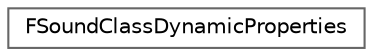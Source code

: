 digraph "Graphical Class Hierarchy"
{
 // INTERACTIVE_SVG=YES
 // LATEX_PDF_SIZE
  bgcolor="transparent";
  edge [fontname=Helvetica,fontsize=10,labelfontname=Helvetica,labelfontsize=10];
  node [fontname=Helvetica,fontsize=10,shape=box,height=0.2,width=0.4];
  rankdir="LR";
  Node0 [id="Node000000",label="FSoundClassDynamicProperties",height=0.2,width=0.4,color="grey40", fillcolor="white", style="filled",URL="$de/d0d/structFSoundClassDynamicProperties.html",tooltip="Class for sound class properties which are intended to be dynamically changing without a sound mix."];
}
